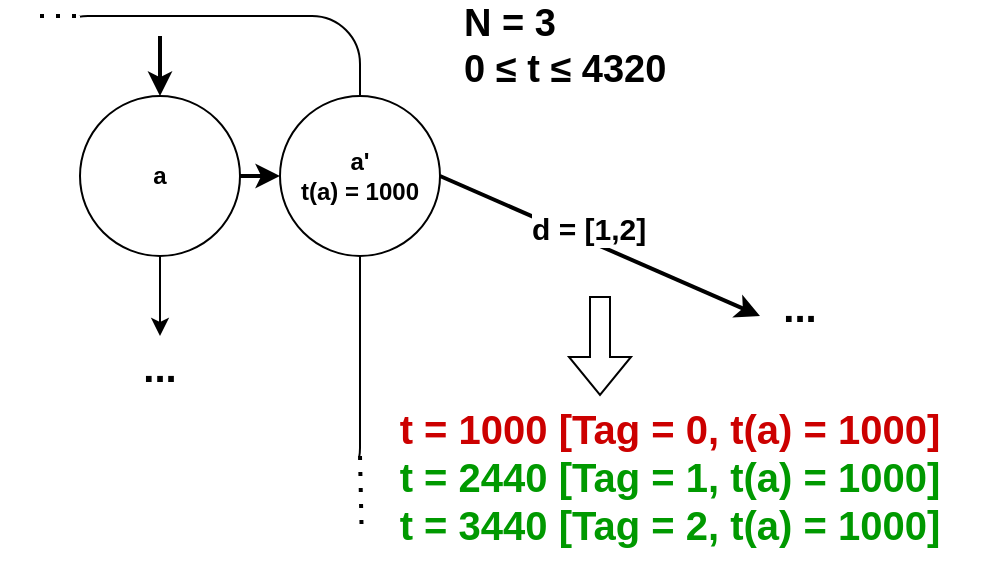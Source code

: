<mxfile version="22.1.16" type="device">
  <diagram name="Page-1" id="rulNx59EsDbJ6cWuCGus">
    <mxGraphModel dx="819" dy="482" grid="1" gridSize="10" guides="1" tooltips="1" connect="1" arrows="1" fold="1" page="1" pageScale="1" pageWidth="827" pageHeight="1169" math="0" shadow="0">
      <root>
        <mxCell id="0" />
        <mxCell id="1" parent="0" />
        <mxCell id="nNG0ivTh7P4Vyd5-vpB_-1" value="" style="rounded=1;whiteSpace=wrap;html=1;movable=1;resizable=1;rotatable=1;deletable=1;editable=1;locked=0;connectable=1;" parent="1" vertex="1">
          <mxGeometry x="40" y="40" width="160" height="240" as="geometry" />
        </mxCell>
        <mxCell id="nNG0ivTh7P4Vyd5-vpB_-2" value="a&#39;&lt;br&gt;t(a) = 1000" style="ellipse;whiteSpace=wrap;html=1;aspect=fixed;fontStyle=1" parent="1" vertex="1">
          <mxGeometry x="160" y="80" width="80" height="80" as="geometry" />
        </mxCell>
        <mxCell id="nNG0ivTh7P4Vyd5-vpB_-5" value="" style="rounded=0;whiteSpace=wrap;html=1;strokeColor=none;" parent="1" vertex="1">
          <mxGeometry x="20" y="40" width="40" height="240" as="geometry" />
        </mxCell>
        <mxCell id="nNG0ivTh7P4Vyd5-vpB_-7" value="" style="endArrow=none;dashed=1;html=1;dashPattern=1 3;strokeWidth=2;rounded=0;exitX=0.5;exitY=1;exitDx=0;exitDy=0;" parent="1" edge="1">
          <mxGeometry width="50" height="50" relative="1" as="geometry">
            <mxPoint x="40" y="40" as="sourcePoint" />
            <mxPoint x="60" y="40" as="targetPoint" />
          </mxGeometry>
        </mxCell>
        <mxCell id="nNG0ivTh7P4Vyd5-vpB_-8" value="" style="endArrow=classic;html=1;rounded=0;entryX=0.5;entryY=0;entryDx=0;entryDy=0;strokeWidth=2;" parent="1" target="nNG0ivTh7P4Vyd5-vpB_-3" edge="1">
          <mxGeometry width="50" height="50" relative="1" as="geometry">
            <mxPoint x="100" y="50" as="sourcePoint" />
            <mxPoint x="100" y="70" as="targetPoint" />
          </mxGeometry>
        </mxCell>
        <mxCell id="nNG0ivTh7P4Vyd5-vpB_-9" value="" style="endArrow=classic;html=1;rounded=0;exitX=1;exitY=0.5;exitDx=0;exitDy=0;entryX=0;entryY=0.5;entryDx=0;entryDy=0;strokeWidth=2;" parent="1" source="nNG0ivTh7P4Vyd5-vpB_-3" target="nNG0ivTh7P4Vyd5-vpB_-2" edge="1">
          <mxGeometry width="50" height="50" relative="1" as="geometry">
            <mxPoint x="240" y="60" as="sourcePoint" />
            <mxPoint x="290" y="10" as="targetPoint" />
          </mxGeometry>
        </mxCell>
        <mxCell id="nNG0ivTh7P4Vyd5-vpB_-10" value="" style="endArrow=classic;html=1;rounded=0;exitX=1;exitY=0.5;exitDx=0;exitDy=0;strokeWidth=2;" parent="1" source="nNG0ivTh7P4Vyd5-vpB_-2" edge="1">
          <mxGeometry width="50" height="50" relative="1" as="geometry">
            <mxPoint x="250" y="120" as="sourcePoint" />
            <mxPoint x="400" y="190" as="targetPoint" />
          </mxGeometry>
        </mxCell>
        <mxCell id="nNG0ivTh7P4Vyd5-vpB_-16" value="&lt;div style=&quot;font-size: 15px;&quot;&gt;d = [1,2]&amp;nbsp;&lt;/div&gt;" style="edgeLabel;html=1;align=left;verticalAlign=middle;resizable=0;points=[];fontSize=15;fontStyle=1" parent="nNG0ivTh7P4Vyd5-vpB_-10" vertex="1" connectable="0">
          <mxGeometry x="-0.069" relative="1" as="geometry">
            <mxPoint x="-31" y="-7" as="offset" />
          </mxGeometry>
        </mxCell>
        <mxCell id="nNG0ivTh7P4Vyd5-vpB_-11" value="..." style="text;html=1;strokeColor=none;fillColor=none;align=center;verticalAlign=middle;whiteSpace=wrap;rounded=0;fontStyle=1;fontSize=20;" parent="1" vertex="1">
          <mxGeometry x="390" y="170" width="60" height="30" as="geometry" />
        </mxCell>
        <mxCell id="nNG0ivTh7P4Vyd5-vpB_-3" value="a" style="ellipse;whiteSpace=wrap;html=1;aspect=fixed;fontStyle=1" parent="1" vertex="1">
          <mxGeometry x="60" y="80" width="80" height="80" as="geometry" />
        </mxCell>
        <mxCell id="nNG0ivTh7P4Vyd5-vpB_-12" value="" style="endArrow=classic;html=1;rounded=0;exitX=0.5;exitY=1;exitDx=0;exitDy=0;" parent="1" source="nNG0ivTh7P4Vyd5-vpB_-3" edge="1">
          <mxGeometry width="50" height="50" relative="1" as="geometry">
            <mxPoint x="250" y="230" as="sourcePoint" />
            <mxPoint x="100" y="200" as="targetPoint" />
          </mxGeometry>
        </mxCell>
        <mxCell id="nNG0ivTh7P4Vyd5-vpB_-13" value="..." style="text;html=1;strokeColor=none;fillColor=none;align=center;verticalAlign=middle;whiteSpace=wrap;rounded=0;fontStyle=1;fontSize=20;" parent="1" vertex="1">
          <mxGeometry x="70" y="200" width="60" height="30" as="geometry" />
        </mxCell>
        <mxCell id="nNG0ivTh7P4Vyd5-vpB_-14" value="" style="rounded=0;whiteSpace=wrap;html=1;strokeColor=none;" parent="1" vertex="1">
          <mxGeometry x="50" y="260" width="150" height="60" as="geometry" />
        </mxCell>
        <mxCell id="nNG0ivTh7P4Vyd5-vpB_-15" value="" style="endArrow=none;dashed=1;html=1;dashPattern=1 3;strokeWidth=2;rounded=0;exitX=1.005;exitY=0.567;exitDx=0;exitDy=0;exitPerimeter=0;" parent="1" source="nNG0ivTh7P4Vyd5-vpB_-14" edge="1">
          <mxGeometry width="50" height="50" relative="1" as="geometry">
            <mxPoint x="150" y="310" as="sourcePoint" />
            <mxPoint x="200" y="260" as="targetPoint" />
          </mxGeometry>
        </mxCell>
        <mxCell id="nNG0ivTh7P4Vyd5-vpB_-17" value="&lt;font color=&quot;#cc0000&quot;&gt;t = 1000 [Tag = 0, t(a) = 1000]&lt;/font&gt;&lt;br style=&quot;font-size: 20px;&quot;&gt;&lt;font color=&quot;#009900&quot;&gt;t = 2440 [Tag = 1, t(a) = 1000]&lt;/font&gt;&lt;br style=&quot;font-size: 20px;&quot;&gt;&lt;font color=&quot;#009900&quot;&gt;t = 3440 [Tag = 2, t(a) = 1000]&lt;/font&gt;" style="text;html=1;strokeColor=none;fillColor=none;align=center;verticalAlign=middle;whiteSpace=wrap;rounded=0;fontSize=20;fontStyle=1" parent="1" vertex="1">
          <mxGeometry x="210" y="240" width="290" height="60" as="geometry" />
        </mxCell>
        <mxCell id="nNG0ivTh7P4Vyd5-vpB_-18" value="" style="shape=flexArrow;endArrow=classic;html=1;rounded=0;" parent="1" edge="1">
          <mxGeometry width="50" height="50" relative="1" as="geometry">
            <mxPoint x="320" y="180" as="sourcePoint" />
            <mxPoint x="320" y="230" as="targetPoint" />
          </mxGeometry>
        </mxCell>
        <mxCell id="nNG0ivTh7P4Vyd5-vpB_-19" value="&lt;b style=&quot;font-size: 19px;&quot;&gt;&lt;font style=&quot;font-size: 19px;&quot;&gt;&lt;span style=&quot;font-size: 19px;&quot;&gt;N = 3&amp;nbsp; &amp;nbsp; &amp;nbsp;&lt;/span&gt;&lt;br&gt;&lt;font style=&quot;font-size: 19px;&quot;&gt;0&amp;nbsp;&lt;/font&gt;&lt;/font&gt;&lt;/b&gt;&lt;font style=&quot;font-size: 19px;&quot;&gt;&lt;b&gt;≤&lt;font style=&quot;font-size: 19px;&quot;&gt;&amp;nbsp;t&amp;nbsp;&lt;/font&gt;≤&lt;font style=&quot;font-size: 19px;&quot;&gt;&amp;nbsp;4320&lt;/font&gt;&lt;/b&gt;&lt;/font&gt;" style="text;html=1;strokeColor=none;fillColor=none;align=left;verticalAlign=middle;whiteSpace=wrap;rounded=0;" parent="1" vertex="1">
          <mxGeometry x="250" y="40" width="260" height="30" as="geometry" />
        </mxCell>
      </root>
    </mxGraphModel>
  </diagram>
</mxfile>
